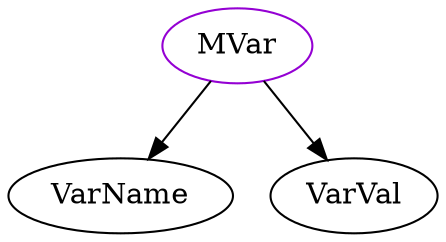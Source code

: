 digraph mvar{
MVar -> VarName;
MVar -> VarVal;
MVar	[shape=oval, color=darkviolet, label="MVar"];
}
